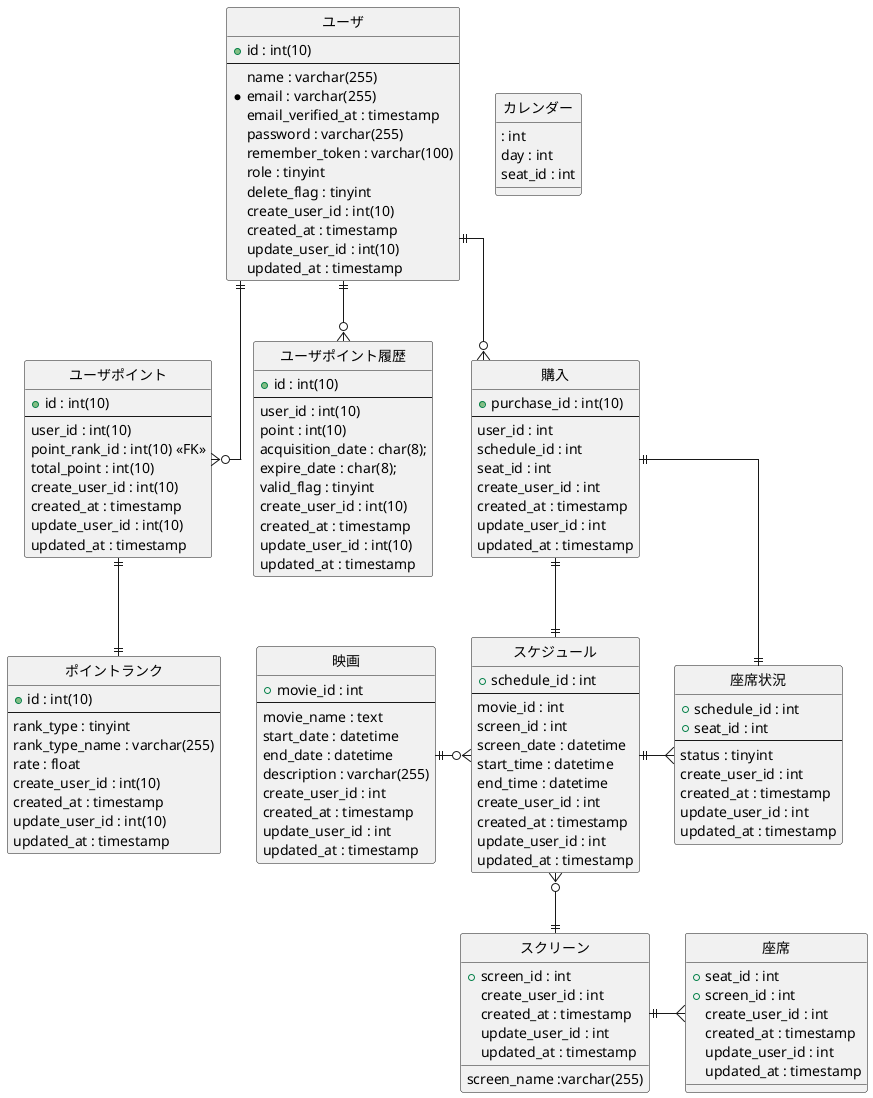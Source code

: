 @startuml
hide circle
skinparam linetype ortho

entity "ユーザ" as user {
  +id : int(10)
  --
  name : varchar(255)
  *email : varchar(255)
  email_verified_at : timestamp
  password : varchar(255)
  remember_token : varchar(100)
  role : tinyint
  delete_flag : tinyint
  create_user_id : int(10)
  created_at : timestamp
  update_user_id : int(10)
  updated_at : timestamp
}

entity "ユーザポイント" as user_points {
  +id : int(10)
  --
  user_id : int(10)
  point_rank_id : int(10) <<FK>>
  total_point : int(10)
  create_user_id : int(10)
  created_at : timestamp
  update_user_id : int(10)
  updated_at : timestamp
}

entity "ユーザポイント履歴" as user_point_hist {
  +id : int(10)
  --
  user_id : int(10)
  point : int(10)
  acquisition_date : char(8);
  expire_date : char(8);
  valid_flag : tinyint
  create_user_id : int(10)
  created_at : timestamp
  update_user_id : int(10)
  updated_at : timestamp
}

entity "ポイントランク" as point_rank {
  +id : int(10)
  --
  rank_type : tinyint
  rank_type_name : varchar(255)
  rate : float
  create_user_id : int(10)
  created_at : timestamp
  update_user_id : int(10)
  updated_at : timestamp
}

entity "映画" as movies {
  +movie_id : int
  --
  movie_name : text
  start_date : datetime
  end_date : datetime
  description : varchar(255)
  create_user_id : int
  created_at : timestamp
  update_user_id : int
  updated_at : timestamp
}

entity "スケジュール" as schedule {
  +schedule_id : int
  --
  movie_id : int
  screen_id : int
  screen_date : datetime
  start_time : datetime
  end_time : datetime
  create_user_id : int
  created_at : timestamp
  update_user_id : int
  updated_at : timestamp
}

entity "座席状況" as seats_status {
  +schedule_id : int
  +seat_id : int
  --
  status : tinyint
  create_user_id : int
  created_at : timestamp
  update_user_id : int
  updated_at : timestamp
}

entity "スクリーン" as screens {
  +screen_id : int
  screen_name :varchar(255)
  create_user_id : int
  created_at : timestamp
  update_user_id : int
  updated_at : timestamp
}

entity "座席" as seats {
  +seat_id : int
  +screen_id : int
  create_user_id : int
  created_at : timestamp
  update_user_id : int
  updated_at : timestamp
}

entity "購入" as purchases {
  +purchase_id : int(10)
  --
  user_id : int
  schedule_id : int
  seat_id : int
  create_user_id : int
  created_at : timestamp
  update_user_id : int
  updated_at : timestamp
}

entity "カレンダー" as calender {
   : int
  day : int
  seat_id : int
}

user||--o{user_points
user||--o{user_point_hist
user_points||--||point_rank
user||--o{purchases
purchases||--||seats_status
purchases||--||schedule
movies||-o{schedule
schedule}o--||screens
schedule||-{seats_status
screens||-{seats


@enduml
